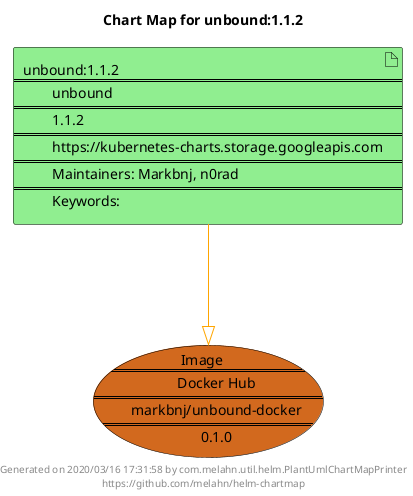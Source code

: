 @startuml
skinparam linetype ortho
skinparam backgroundColor white
skinparam usecaseBorderColor black
skinparam usecaseArrowColor LightSlateGray
skinparam artifactBorderColor black
skinparam artifactArrowColor LightSlateGray

title Chart Map for unbound:1.1.2

'There is one referenced Helm Chart
artifact "unbound:1.1.2\n====\n\tunbound\n====\n\t1.1.2\n====\n\thttps://kubernetes-charts.storage.googleapis.com\n====\n\tMaintainers: Markbnj, n0rad\n====\n\tKeywords: " as unbound_1_1_2 #LightGreen

'There is one referenced Docker Image
usecase "Image\n====\n\tDocker Hub\n====\n\tmarkbnj/unbound-docker\n====\n\t0.1.0" as markbnj_unbound_docker_0_1_0 #Chocolate

'Chart Dependencies
unbound_1_1_2--[#orange]-|>markbnj_unbound_docker_0_1_0

center footer Generated on 2020/03/16 17:31:58 by com.melahn.util.helm.PlantUmlChartMapPrinter\nhttps://github.com/melahn/helm-chartmap
@enduml
